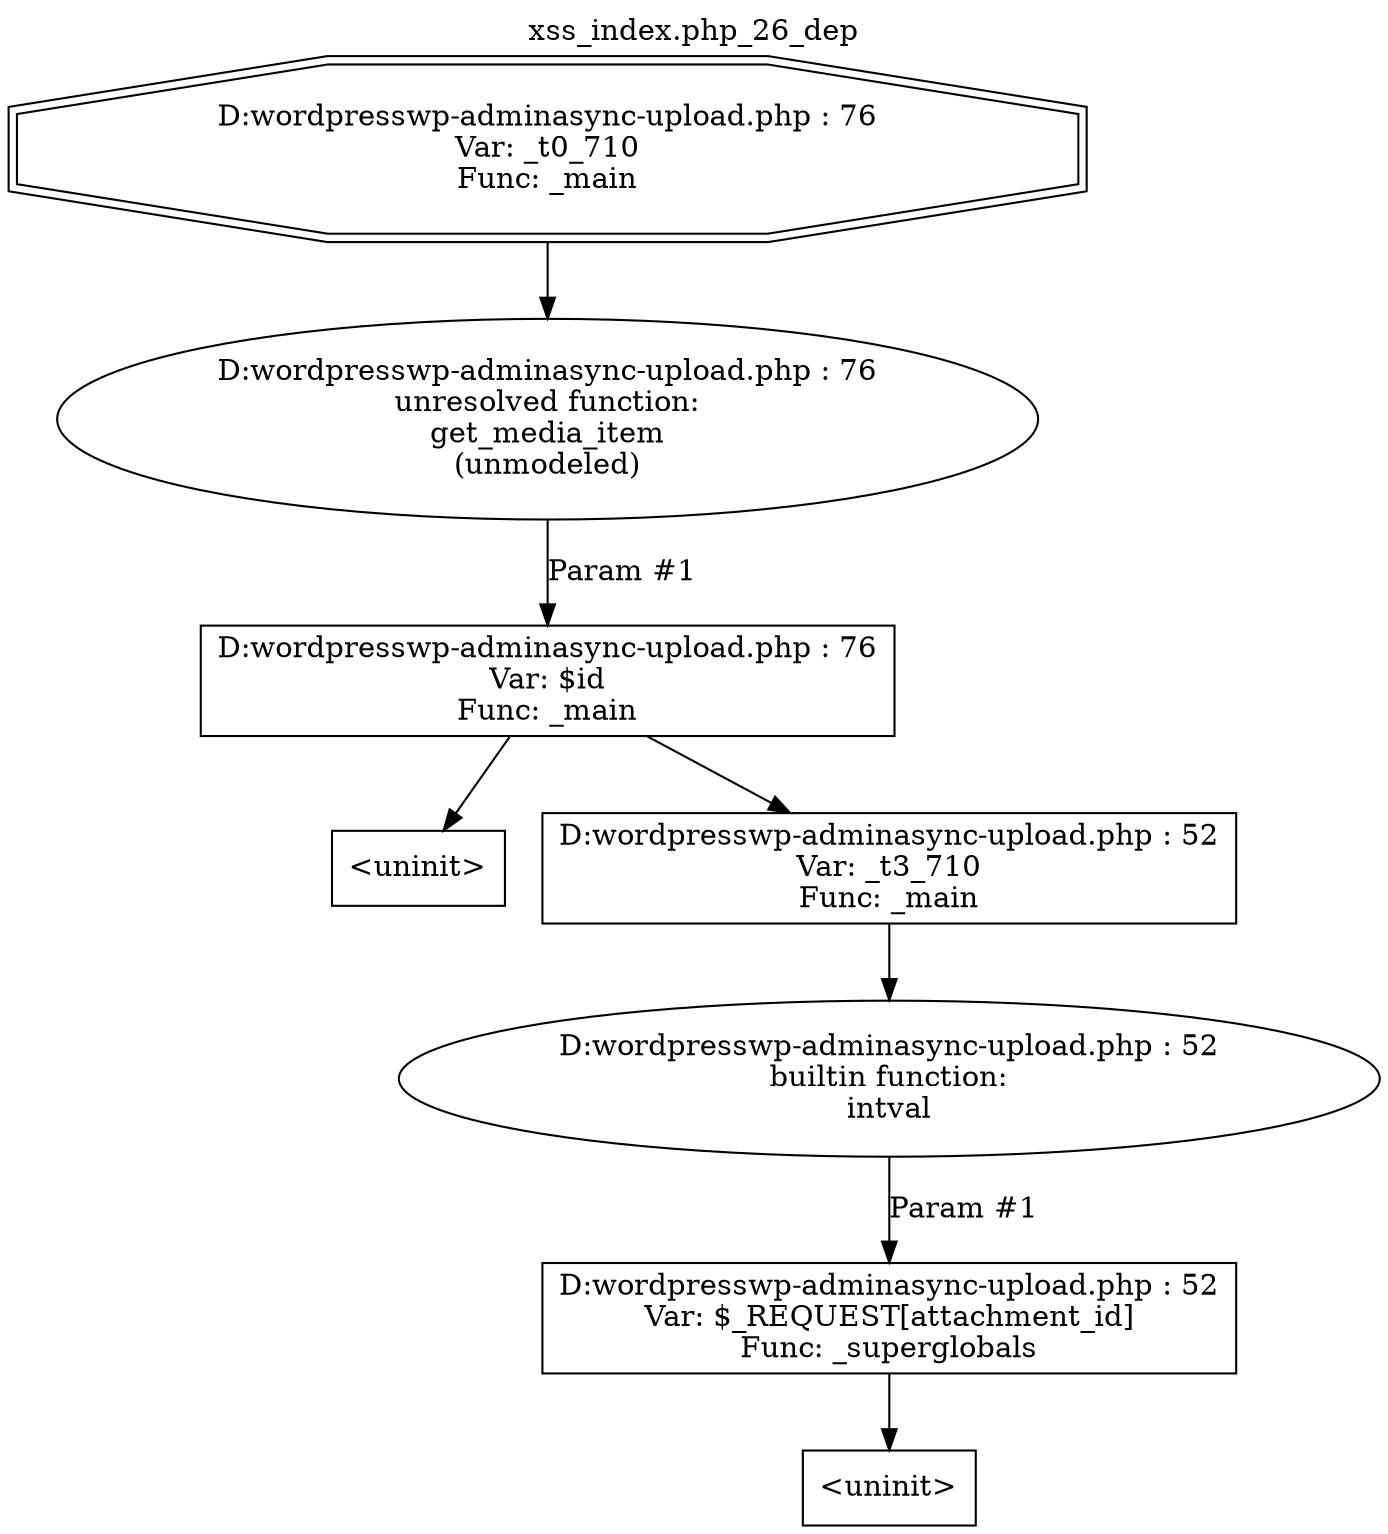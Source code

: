 digraph cfg {
  label="xss_index.php_26_dep";
  labelloc=t;
  n1 [shape=doubleoctagon, label="D:\wordpress\wp-admin\async-upload.php : 76\nVar: _t0_710\nFunc: _main\n"];
  n2 [shape=ellipse, label="D:\wordpress\wp-admin\async-upload.php : 76\nunresolved function:\nget_media_item\n(unmodeled)\n"];
  n3 [shape=box, label="D:\wordpress\wp-admin\async-upload.php : 76\nVar: $id\nFunc: _main\n"];
  n4 [shape=box, label="<uninit>"];
  n5 [shape=box, label="D:\wordpress\wp-admin\async-upload.php : 52\nVar: _t3_710\nFunc: _main\n"];
  n6 [shape=ellipse, label="D:\wordpress\wp-admin\async-upload.php : 52\nbuiltin function:\nintval\n"];
  n7 [shape=box, label="D:\wordpress\wp-admin\async-upload.php : 52\nVar: $_REQUEST[attachment_id]\nFunc: _superglobals\n"];
  n8 [shape=box, label="<uninit>"];
  n1 -> n2;
  n3 -> n4;
  n3 -> n5;
  n5 -> n6;
  n7 -> n8;
  n6 -> n7[label="Param #1"];
  n2 -> n3[label="Param #1"];
}
